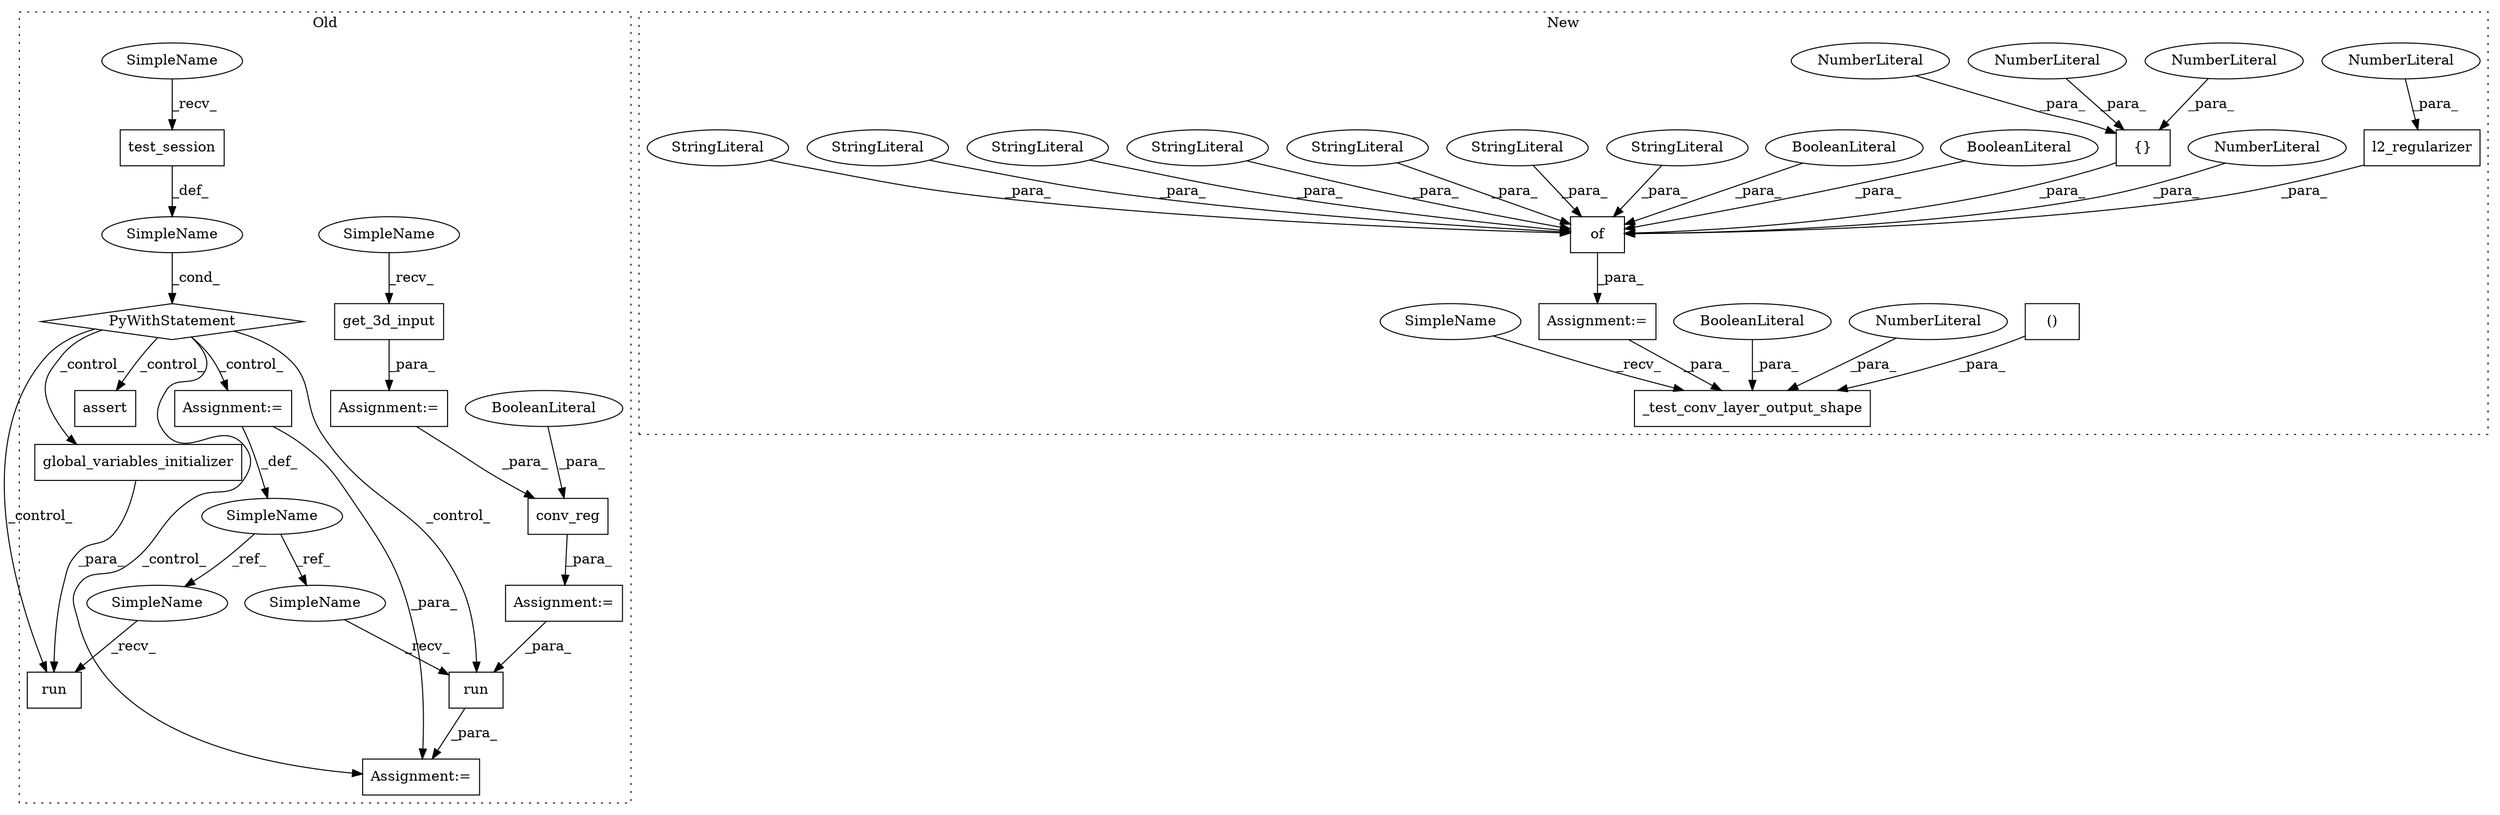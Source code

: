 digraph G {
subgraph cluster0 {
1 [label="get_3d_input" a="32" s="5124" l="14" shape="box"];
3 [label="conv_reg" a="32" s="5250,5268" l="9,1" shape="box"];
12 [label="BooleanLiteral" a="9" s="5264" l="4" shape="ellipse"];
18 [label="run" a="32" s="5422,5438" l="4,1" shape="box"];
19 [label="SimpleName" a="42" s="" l="" shape="ellipse"];
20 [label="PyWithStatement" a="104" s="5296,5325" l="10,2" shape="diamond"];
21 [label="test_session" a="32" s="5311" l="14" shape="box"];
22 [label="global_variables_initializer" a="32" s="5371" l="30" shape="box"];
23 [label="assert" a="32" s="5452,5546" l="22,1" shape="box"];
24 [label="run" a="32" s="5356,5401" l="4,1" shape="box"];
25 [label="SimpleName" a="42" s="5339" l="4" shape="ellipse"];
26 [label="Assignment:=" a="7" s="5249" l="1" shape="box"];
29 [label="Assignment:=" a="7" s="5416" l="1" shape="box"];
36 [label="Assignment:=" a="7" s="5118" l="1" shape="box"];
37 [label="Assignment:=" a="7" s="5339" l="4" shape="box"];
38 [label="SimpleName" a="42" s="5306" l="4" shape="ellipse"];
39 [label="SimpleName" a="42" s="5119" l="4" shape="ellipse"];
41 [label="SimpleName" a="42" s="5417" l="4" shape="ellipse"];
42 [label="SimpleName" a="42" s="5351" l="4" shape="ellipse"];
label = "Old";
style="dotted";
}
subgraph cluster1 {
2 [label="l2_regularizer" a="32" s="6018,6036" l="15,1" shape="box"];
4 [label="NumberLiteral" a="34" s="6033" l="3" shape="ellipse"];
5 [label="of" a="32" s="5808,6037" l="3,1" shape="box"];
6 [label="{}" a="4" s="5853,5859" l="1,1" shape="box"];
7 [label="NumberLiteral" a="34" s="5854" l="1" shape="ellipse"];
8 [label="NumberLiteral" a="34" s="5827" l="2" shape="ellipse"];
9 [label="NumberLiteral" a="34" s="5858" l="1" shape="ellipse"];
10 [label="NumberLiteral" a="34" s="5856" l="1" shape="ellipse"];
11 [label="BooleanLiteral" a="9" s="5899" l="5" shape="ellipse"];
13 [label="BooleanLiteral" a="9" s="5915" l="4" shape="ellipse"];
14 [label="_test_conv_layer_output_shape" a="32" s="6049,6164" l="30,1" shape="box"];
15 [label="()" a="106" s="6098" l="60" shape="box"];
16 [label="NumberLiteral" a="34" s="6079" l="1" shape="ellipse"];
17 [label="BooleanLiteral" a="9" s="6160" l="4" shape="ellipse"];
27 [label="Assignment:=" a="7" s="5803" l="1" shape="box"];
28 [label="StringLiteral" a="45" s="5932" l="7" shape="ellipse"];
30 [label="StringLiteral" a="45" s="5920" l="11" shape="ellipse"];
31 [label="StringLiteral" a="45" s="5830" l="13" shape="ellipse"];
32 [label="StringLiteral" a="45" s="5989" l="15" shape="ellipse"];
33 [label="StringLiteral" a="45" s="5887" l="11" shape="ellipse"];
34 [label="StringLiteral" a="45" s="5940" l="15" shape="ellipse"];
35 [label="StringLiteral" a="45" s="5861" l="8" shape="ellipse"];
40 [label="SimpleName" a="42" s="6044" l="4" shape="ellipse"];
label = "New";
style="dotted";
}
1 -> 36 [label="_para_"];
2 -> 5 [label="_para_"];
3 -> 26 [label="_para_"];
4 -> 2 [label="_para_"];
5 -> 27 [label="_para_"];
6 -> 5 [label="_para_"];
7 -> 6 [label="_para_"];
8 -> 5 [label="_para_"];
9 -> 6 [label="_para_"];
10 -> 6 [label="_para_"];
11 -> 5 [label="_para_"];
12 -> 3 [label="_para_"];
13 -> 5 [label="_para_"];
15 -> 14 [label="_para_"];
16 -> 14 [label="_para_"];
17 -> 14 [label="_para_"];
18 -> 29 [label="_para_"];
19 -> 20 [label="_cond_"];
20 -> 18 [label="_control_"];
20 -> 29 [label="_control_"];
20 -> 22 [label="_control_"];
20 -> 24 [label="_control_"];
20 -> 23 [label="_control_"];
20 -> 37 [label="_control_"];
21 -> 19 [label="_def_"];
22 -> 24 [label="_para_"];
25 -> 42 [label="_ref_"];
25 -> 41 [label="_ref_"];
26 -> 18 [label="_para_"];
27 -> 14 [label="_para_"];
28 -> 5 [label="_para_"];
30 -> 5 [label="_para_"];
31 -> 5 [label="_para_"];
32 -> 5 [label="_para_"];
33 -> 5 [label="_para_"];
34 -> 5 [label="_para_"];
35 -> 5 [label="_para_"];
36 -> 3 [label="_para_"];
37 -> 25 [label="_def_"];
37 -> 29 [label="_para_"];
38 -> 21 [label="_recv_"];
39 -> 1 [label="_recv_"];
40 -> 14 [label="_recv_"];
41 -> 18 [label="_recv_"];
42 -> 24 [label="_recv_"];
}